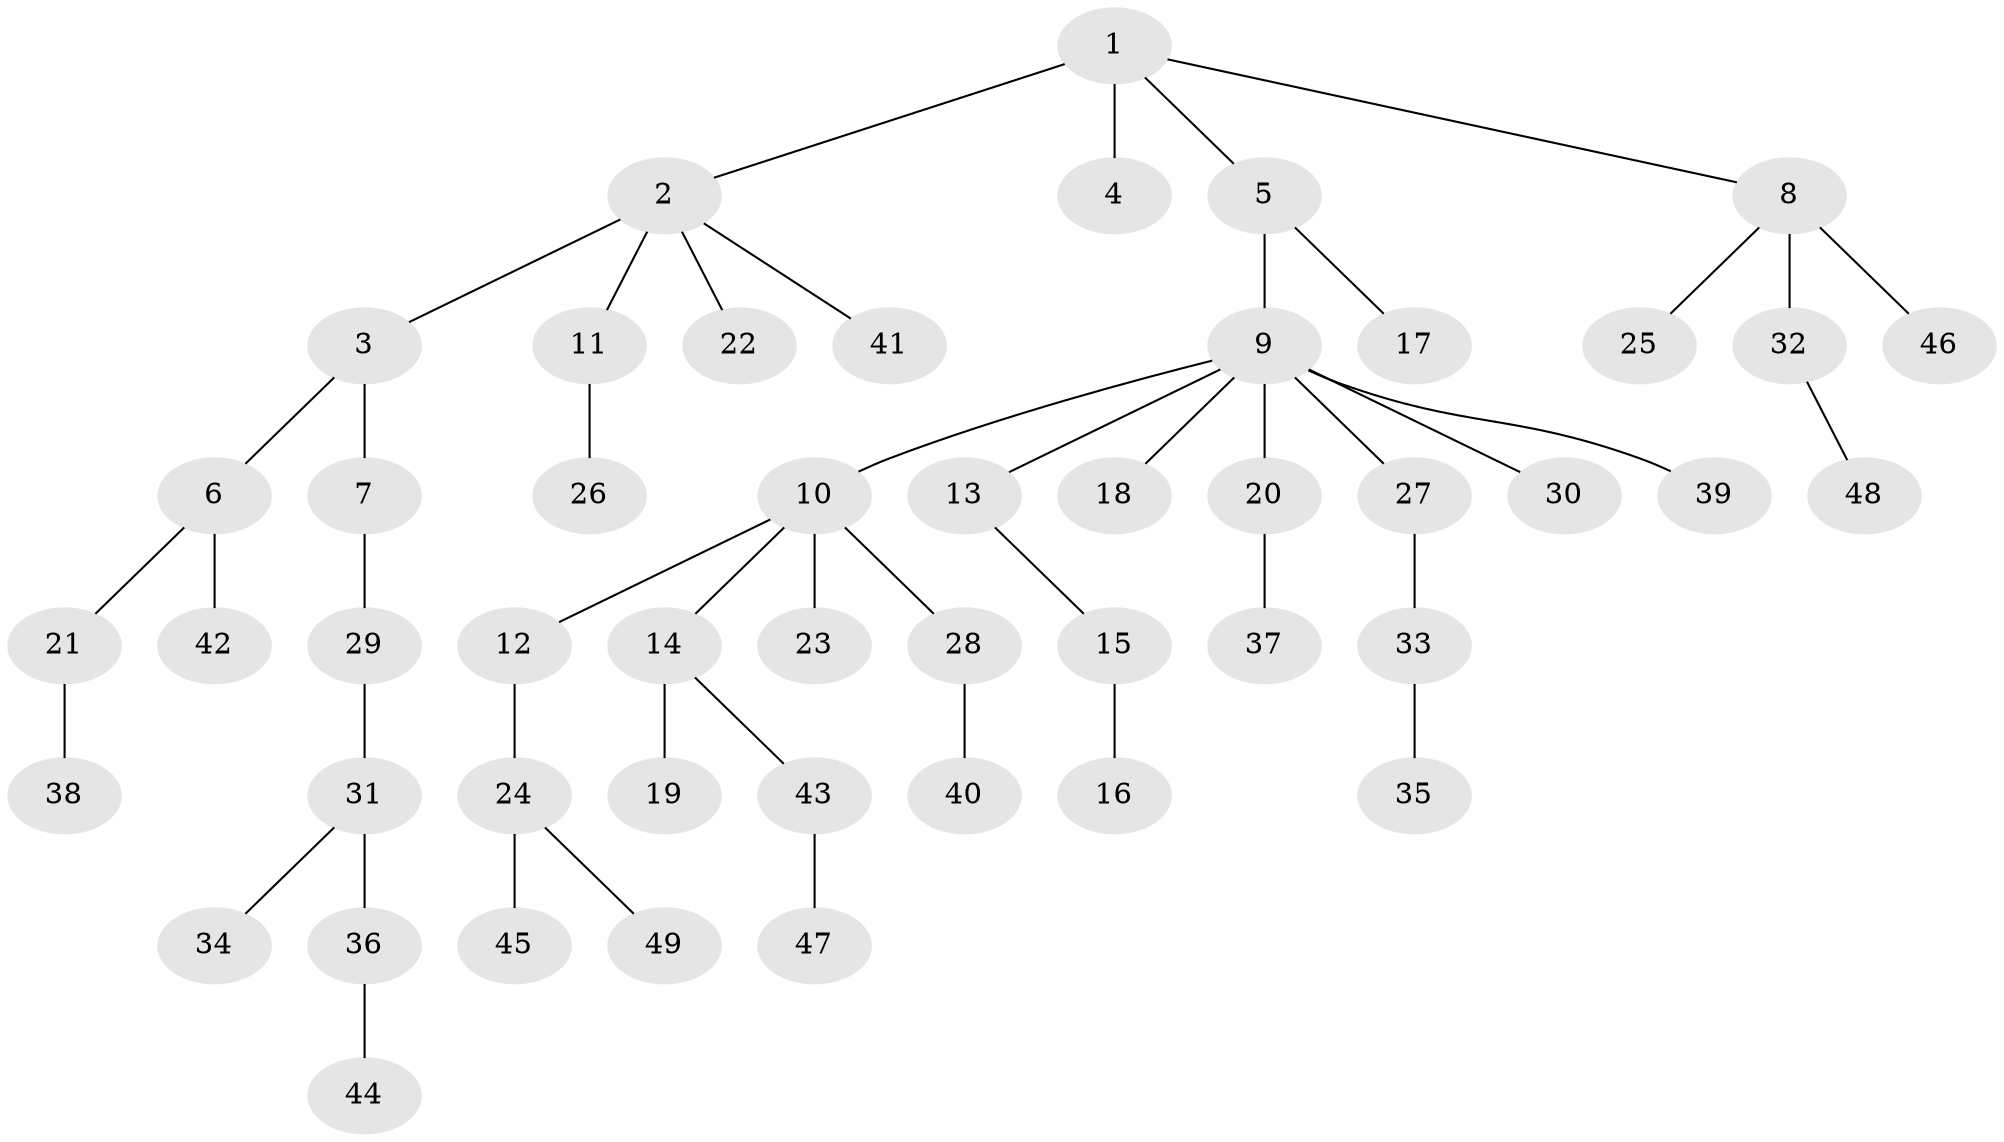 // original degree distribution, {4: 0.07142857142857142, 3: 0.1836734693877551, 7: 0.01020408163265306, 6: 0.02040816326530612, 1: 0.47959183673469385, 2: 0.23469387755102042}
// Generated by graph-tools (version 1.1) at 2025/36/03/09/25 02:36:36]
// undirected, 49 vertices, 48 edges
graph export_dot {
graph [start="1"]
  node [color=gray90,style=filled];
  1;
  2;
  3;
  4;
  5;
  6;
  7;
  8;
  9;
  10;
  11;
  12;
  13;
  14;
  15;
  16;
  17;
  18;
  19;
  20;
  21;
  22;
  23;
  24;
  25;
  26;
  27;
  28;
  29;
  30;
  31;
  32;
  33;
  34;
  35;
  36;
  37;
  38;
  39;
  40;
  41;
  42;
  43;
  44;
  45;
  46;
  47;
  48;
  49;
  1 -- 2 [weight=1.0];
  1 -- 4 [weight=2.0];
  1 -- 5 [weight=1.0];
  1 -- 8 [weight=1.0];
  2 -- 3 [weight=1.0];
  2 -- 11 [weight=2.0];
  2 -- 22 [weight=1.0];
  2 -- 41 [weight=1.0];
  3 -- 6 [weight=1.0];
  3 -- 7 [weight=1.0];
  5 -- 9 [weight=4.0];
  5 -- 17 [weight=1.0];
  6 -- 21 [weight=1.0];
  6 -- 42 [weight=1.0];
  7 -- 29 [weight=1.0];
  8 -- 25 [weight=1.0];
  8 -- 32 [weight=1.0];
  8 -- 46 [weight=2.0];
  9 -- 10 [weight=1.0];
  9 -- 13 [weight=1.0];
  9 -- 18 [weight=1.0];
  9 -- 20 [weight=1.0];
  9 -- 27 [weight=1.0];
  9 -- 30 [weight=1.0];
  9 -- 39 [weight=1.0];
  10 -- 12 [weight=1.0];
  10 -- 14 [weight=1.0];
  10 -- 23 [weight=1.0];
  10 -- 28 [weight=1.0];
  11 -- 26 [weight=2.0];
  12 -- 24 [weight=1.0];
  13 -- 15 [weight=1.0];
  14 -- 19 [weight=1.0];
  14 -- 43 [weight=1.0];
  15 -- 16 [weight=1.0];
  20 -- 37 [weight=2.0];
  21 -- 38 [weight=1.0];
  24 -- 45 [weight=1.0];
  24 -- 49 [weight=1.0];
  27 -- 33 [weight=1.0];
  28 -- 40 [weight=1.0];
  29 -- 31 [weight=1.0];
  31 -- 34 [weight=1.0];
  31 -- 36 [weight=2.0];
  32 -- 48 [weight=1.0];
  33 -- 35 [weight=1.0];
  36 -- 44 [weight=1.0];
  43 -- 47 [weight=1.0];
}
